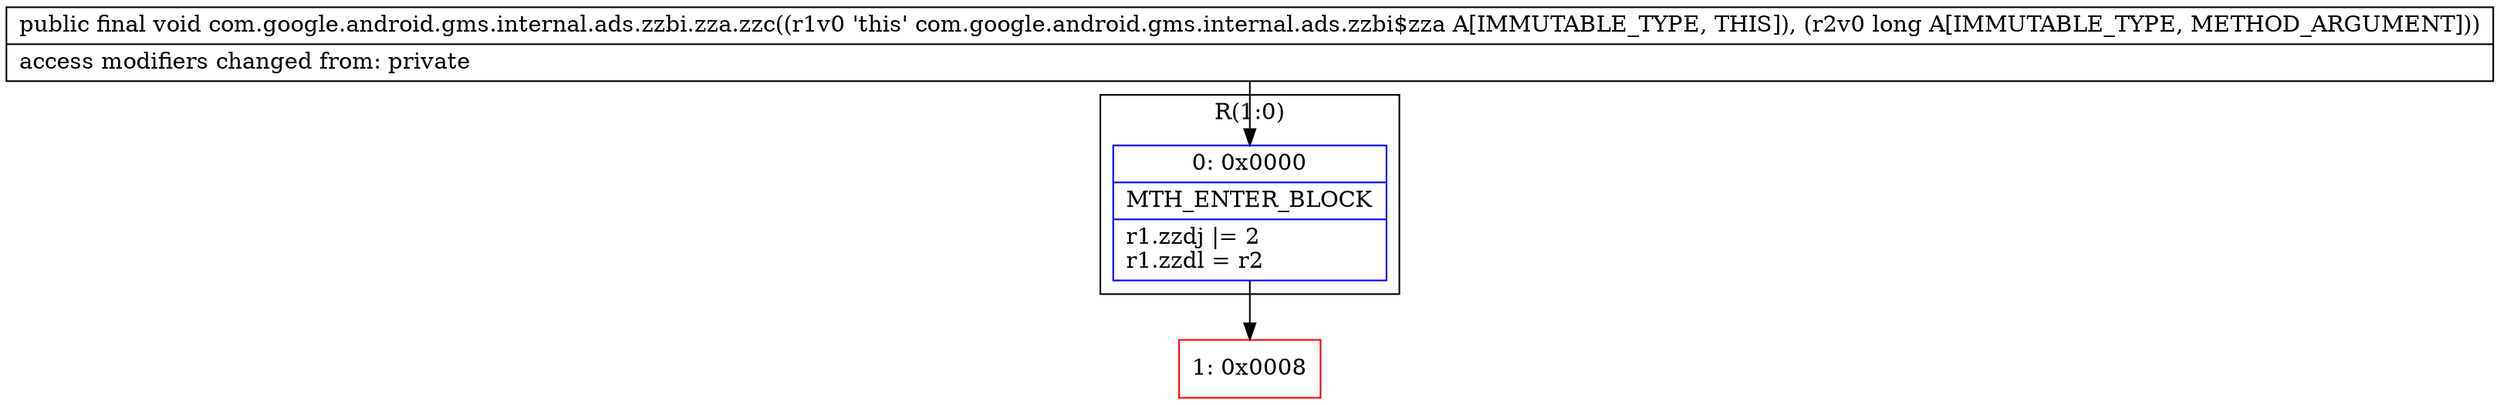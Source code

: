 digraph "CFG forcom.google.android.gms.internal.ads.zzbi.zza.zzc(J)V" {
subgraph cluster_Region_271347115 {
label = "R(1:0)";
node [shape=record,color=blue];
Node_0 [shape=record,label="{0\:\ 0x0000|MTH_ENTER_BLOCK\l|r1.zzdj \|= 2\lr1.zzdl = r2\l}"];
}
Node_1 [shape=record,color=red,label="{1\:\ 0x0008}"];
MethodNode[shape=record,label="{public final void com.google.android.gms.internal.ads.zzbi.zza.zzc((r1v0 'this' com.google.android.gms.internal.ads.zzbi$zza A[IMMUTABLE_TYPE, THIS]), (r2v0 long A[IMMUTABLE_TYPE, METHOD_ARGUMENT]))  | access modifiers changed from: private\l}"];
MethodNode -> Node_0;
Node_0 -> Node_1;
}

